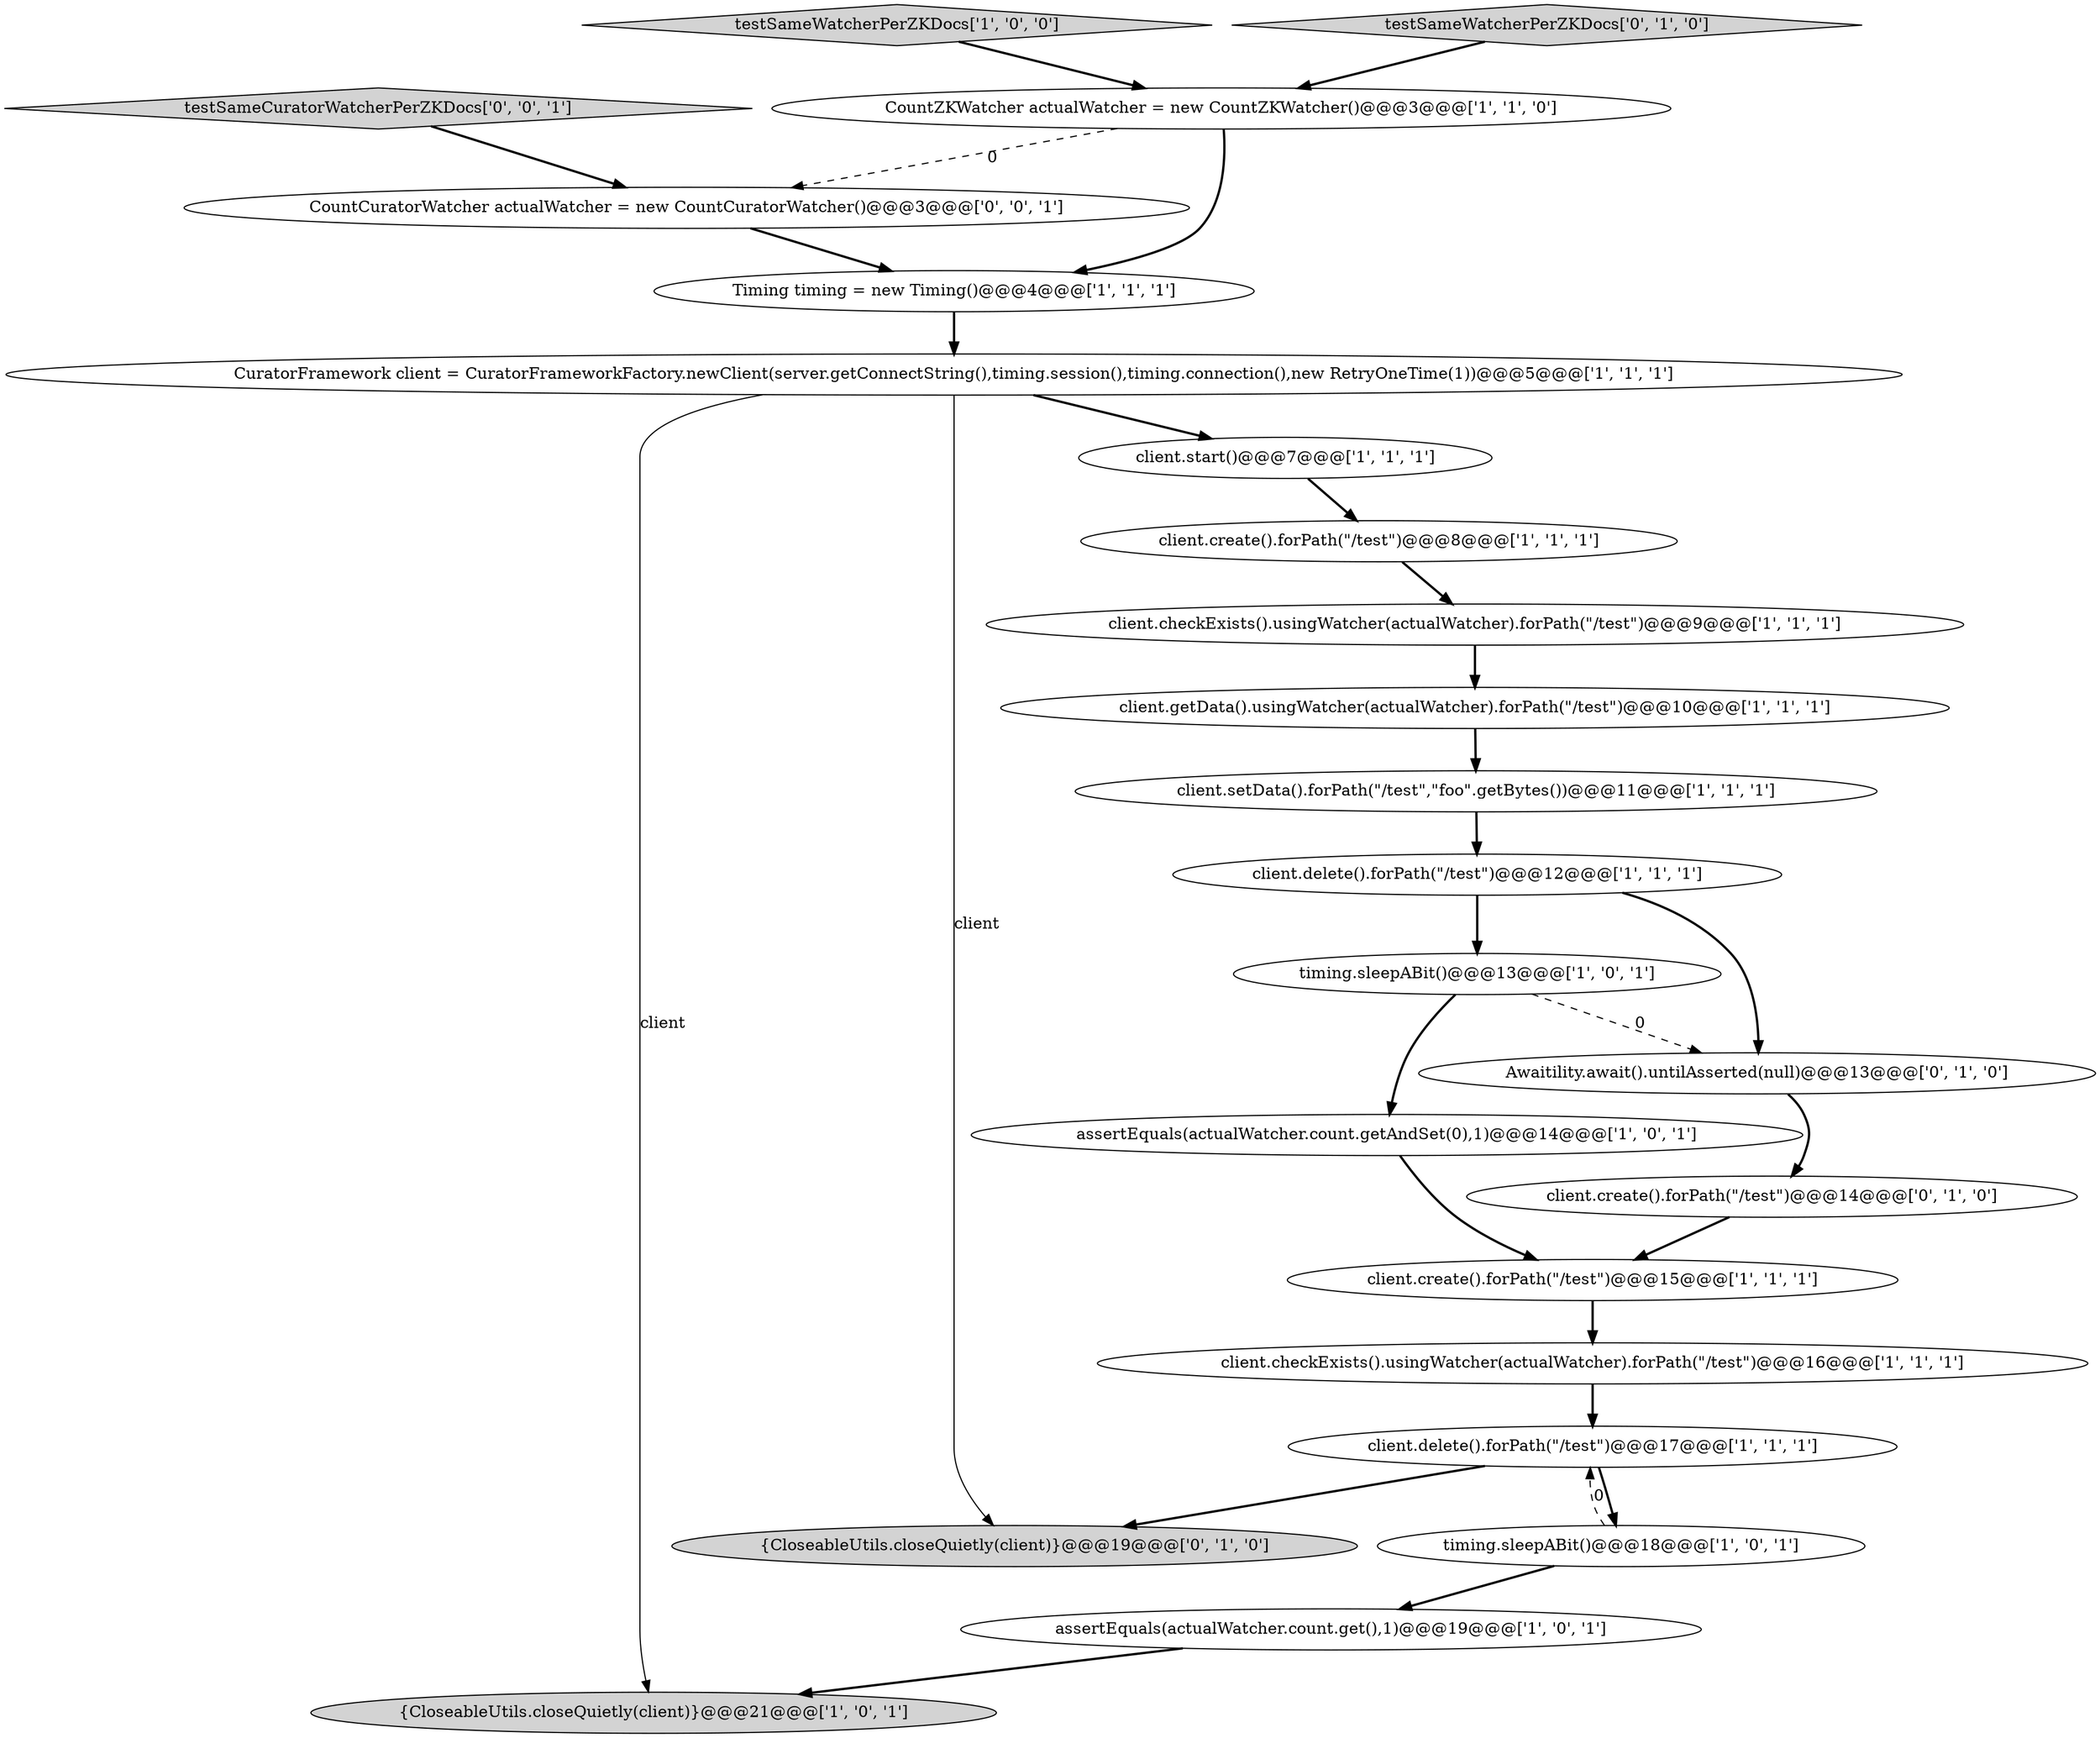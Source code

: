 digraph {
4 [style = filled, label = "client.create().forPath(\"/test\")@@@15@@@['1', '1', '1']", fillcolor = white, shape = ellipse image = "AAA0AAABBB1BBB"];
13 [style = filled, label = "client.getData().usingWatcher(actualWatcher).forPath(\"/test\")@@@10@@@['1', '1', '1']", fillcolor = white, shape = ellipse image = "AAA0AAABBB1BBB"];
15 [style = filled, label = "{CloseableUtils.closeQuietly(client)}@@@21@@@['1', '0', '1']", fillcolor = lightgray, shape = ellipse image = "AAA0AAABBB1BBB"];
8 [style = filled, label = "testSameWatcherPerZKDocs['1', '0', '0']", fillcolor = lightgray, shape = diamond image = "AAA0AAABBB1BBB"];
3 [style = filled, label = "CuratorFramework client = CuratorFrameworkFactory.newClient(server.getConnectString(),timing.session(),timing.connection(),new RetryOneTime(1))@@@5@@@['1', '1', '1']", fillcolor = white, shape = ellipse image = "AAA0AAABBB1BBB"];
18 [style = filled, label = "client.create().forPath(\"/test\")@@@14@@@['0', '1', '0']", fillcolor = white, shape = ellipse image = "AAA0AAABBB2BBB"];
9 [style = filled, label = "CountZKWatcher actualWatcher = new CountZKWatcher()@@@3@@@['1', '1', '0']", fillcolor = white, shape = ellipse image = "AAA0AAABBB1BBB"];
20 [style = filled, label = "{CloseableUtils.closeQuietly(client)}@@@19@@@['0', '1', '0']", fillcolor = lightgray, shape = ellipse image = "AAA0AAABBB2BBB"];
10 [style = filled, label = "client.setData().forPath(\"/test\",\"foo\".getBytes())@@@11@@@['1', '1', '1']", fillcolor = white, shape = ellipse image = "AAA0AAABBB1BBB"];
23 [style = filled, label = "CountCuratorWatcher actualWatcher = new CountCuratorWatcher()@@@3@@@['0', '0', '1']", fillcolor = white, shape = ellipse image = "AAA0AAABBB3BBB"];
12 [style = filled, label = "timing.sleepABit()@@@13@@@['1', '0', '1']", fillcolor = white, shape = ellipse image = "AAA0AAABBB1BBB"];
5 [style = filled, label = "Timing timing = new Timing()@@@4@@@['1', '1', '1']", fillcolor = white, shape = ellipse image = "AAA0AAABBB1BBB"];
22 [style = filled, label = "testSameCuratorWatcherPerZKDocs['0', '0', '1']", fillcolor = lightgray, shape = diamond image = "AAA0AAABBB3BBB"];
7 [style = filled, label = "client.start()@@@7@@@['1', '1', '1']", fillcolor = white, shape = ellipse image = "AAA0AAABBB1BBB"];
21 [style = filled, label = "testSameWatcherPerZKDocs['0', '1', '0']", fillcolor = lightgray, shape = diamond image = "AAA0AAABBB2BBB"];
2 [style = filled, label = "client.delete().forPath(\"/test\")@@@12@@@['1', '1', '1']", fillcolor = white, shape = ellipse image = "AAA0AAABBB1BBB"];
17 [style = filled, label = "timing.sleepABit()@@@18@@@['1', '0', '1']", fillcolor = white, shape = ellipse image = "AAA0AAABBB1BBB"];
0 [style = filled, label = "client.checkExists().usingWatcher(actualWatcher).forPath(\"/test\")@@@16@@@['1', '1', '1']", fillcolor = white, shape = ellipse image = "AAA0AAABBB1BBB"];
16 [style = filled, label = "client.delete().forPath(\"/test\")@@@17@@@['1', '1', '1']", fillcolor = white, shape = ellipse image = "AAA0AAABBB1BBB"];
19 [style = filled, label = "Awaitility.await().untilAsserted(null)@@@13@@@['0', '1', '0']", fillcolor = white, shape = ellipse image = "AAA1AAABBB2BBB"];
6 [style = filled, label = "client.checkExists().usingWatcher(actualWatcher).forPath(\"/test\")@@@9@@@['1', '1', '1']", fillcolor = white, shape = ellipse image = "AAA0AAABBB1BBB"];
14 [style = filled, label = "assertEquals(actualWatcher.count.getAndSet(0),1)@@@14@@@['1', '0', '1']", fillcolor = white, shape = ellipse image = "AAA0AAABBB1BBB"];
11 [style = filled, label = "client.create().forPath(\"/test\")@@@8@@@['1', '1', '1']", fillcolor = white, shape = ellipse image = "AAA0AAABBB1BBB"];
1 [style = filled, label = "assertEquals(actualWatcher.count.get(),1)@@@19@@@['1', '0', '1']", fillcolor = white, shape = ellipse image = "AAA0AAABBB1BBB"];
17->16 [style = dashed, label="0"];
8->9 [style = bold, label=""];
10->2 [style = bold, label=""];
12->14 [style = bold, label=""];
6->13 [style = bold, label=""];
11->6 [style = bold, label=""];
7->11 [style = bold, label=""];
3->7 [style = bold, label=""];
3->20 [style = solid, label="client"];
2->19 [style = bold, label=""];
3->15 [style = solid, label="client"];
2->12 [style = bold, label=""];
12->19 [style = dashed, label="0"];
23->5 [style = bold, label=""];
1->15 [style = bold, label=""];
9->23 [style = dashed, label="0"];
16->20 [style = bold, label=""];
16->17 [style = bold, label=""];
5->3 [style = bold, label=""];
21->9 [style = bold, label=""];
22->23 [style = bold, label=""];
14->4 [style = bold, label=""];
13->10 [style = bold, label=""];
9->5 [style = bold, label=""];
19->18 [style = bold, label=""];
4->0 [style = bold, label=""];
18->4 [style = bold, label=""];
17->1 [style = bold, label=""];
0->16 [style = bold, label=""];
}
